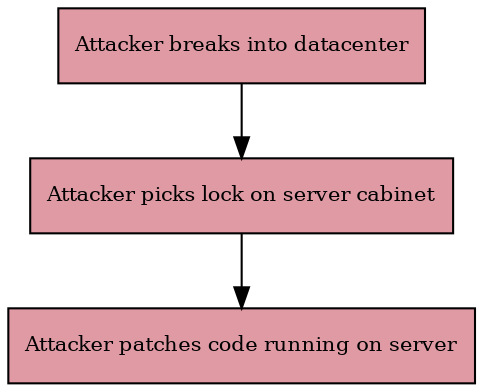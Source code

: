 strict graph "" {
	graph [fontname="Times-Roman"];
	node [label="\N"];
	THREAT1	 [fillcolor="#DF9AA4",
		fontname="Times-Roman",
		fontsize=10.0,
		label="Attacker breaks into datacenter",
		shape=rectangle,
		style=filled];
	THREAT2	 [fillcolor="#DF9AA4",
		fontname="Times-Roman",
		fontsize=10.0,
		label="Attacker picks lock on server cabinet",
		shape=rectangle,
		style=filled];
	THREAT1 -- THREAT2	 [arrowhead=normal,
		dir=forward,
		fontname="Times-Roman",
		fontsize=8.0];
	THREAT3	 [fillcolor="#DF9AA4",
		fontname="Times-Roman",
		fontsize=10.0,
		label="Attacker patches code running on server",
		shape=rectangle,
		style=filled];
	THREAT2 -- THREAT3	 [arrowhead=normal,
		dir=forward,
		fontname="Times-Roman",
		fontsize=8.0];
}
